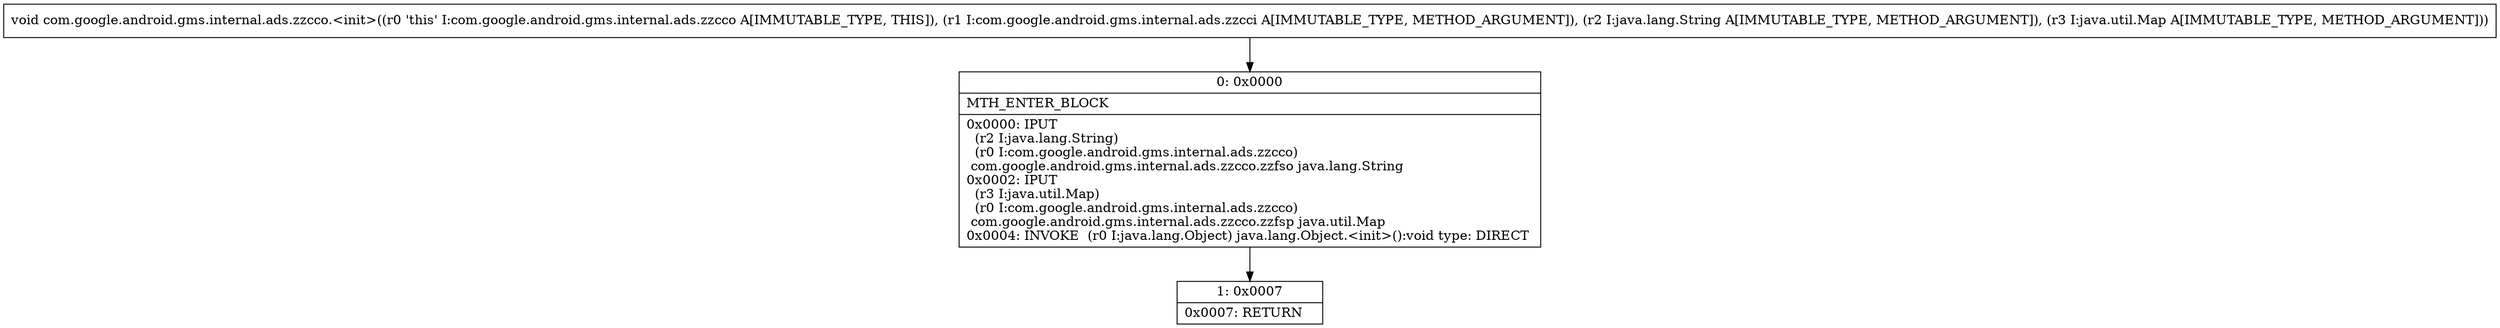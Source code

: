 digraph "CFG forcom.google.android.gms.internal.ads.zzcco.\<init\>(Lcom\/google\/android\/gms\/internal\/ads\/zzcci;Ljava\/lang\/String;Ljava\/util\/Map;)V" {
Node_0 [shape=record,label="{0\:\ 0x0000|MTH_ENTER_BLOCK\l|0x0000: IPUT  \l  (r2 I:java.lang.String)\l  (r0 I:com.google.android.gms.internal.ads.zzcco)\l com.google.android.gms.internal.ads.zzcco.zzfso java.lang.String \l0x0002: IPUT  \l  (r3 I:java.util.Map)\l  (r0 I:com.google.android.gms.internal.ads.zzcco)\l com.google.android.gms.internal.ads.zzcco.zzfsp java.util.Map \l0x0004: INVOKE  (r0 I:java.lang.Object) java.lang.Object.\<init\>():void type: DIRECT \l}"];
Node_1 [shape=record,label="{1\:\ 0x0007|0x0007: RETURN   \l}"];
MethodNode[shape=record,label="{void com.google.android.gms.internal.ads.zzcco.\<init\>((r0 'this' I:com.google.android.gms.internal.ads.zzcco A[IMMUTABLE_TYPE, THIS]), (r1 I:com.google.android.gms.internal.ads.zzcci A[IMMUTABLE_TYPE, METHOD_ARGUMENT]), (r2 I:java.lang.String A[IMMUTABLE_TYPE, METHOD_ARGUMENT]), (r3 I:java.util.Map A[IMMUTABLE_TYPE, METHOD_ARGUMENT])) }"];
MethodNode -> Node_0;
Node_0 -> Node_1;
}


